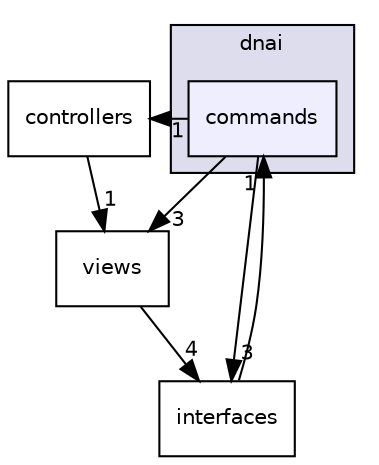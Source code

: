 digraph "Gui/app/include/dnai/commands" {
  compound=true
  node [ fontsize="10", fontname="Helvetica"];
  edge [ labelfontsize="10", labelfontname="Helvetica"];
  subgraph clusterdir_2412b997a73e0eba9ea0a70041d765c1 {
    graph [ bgcolor="#ddddee", pencolor="black", label="dnai" fontname="Helvetica", fontsize="10", URL="dir_2412b997a73e0eba9ea0a70041d765c1.html"]
  dir_f7a139ba82acdef08a2b2edd95c35e9a [shape=box, label="commands", style="filled", fillcolor="#eeeeff", pencolor="black", URL="dir_f7a139ba82acdef08a2b2edd95c35e9a.html"];
  }
  dir_f22f730c820323ae7cd577d31ed039e6 [shape=box label="controllers" URL="dir_f22f730c820323ae7cd577d31ed039e6.html"];
  dir_6ede093656b80714efff831912af079c [shape=box label="views" URL="dir_6ede093656b80714efff831912af079c.html"];
  dir_fab32e8ecd62f5bef2d81ed4b3015dad [shape=box label="interfaces" URL="dir_fab32e8ecd62f5bef2d81ed4b3015dad.html"];
  dir_f22f730c820323ae7cd577d31ed039e6->dir_6ede093656b80714efff831912af079c [headlabel="1", labeldistance=1.5 headhref="dir_000008_000018.html"];
  dir_6ede093656b80714efff831912af079c->dir_fab32e8ecd62f5bef2d81ed4b3015dad [headlabel="4", labeldistance=1.5 headhref="dir_000018_000014.html"];
  dir_fab32e8ecd62f5bef2d81ed4b3015dad->dir_f7a139ba82acdef08a2b2edd95c35e9a [headlabel="1", labeldistance=1.5 headhref="dir_000014_000007.html"];
  dir_f7a139ba82acdef08a2b2edd95c35e9a->dir_f22f730c820323ae7cd577d31ed039e6 [headlabel="1", labeldistance=1.5 headhref="dir_000007_000008.html"];
  dir_f7a139ba82acdef08a2b2edd95c35e9a->dir_6ede093656b80714efff831912af079c [headlabel="3", labeldistance=1.5 headhref="dir_000007_000018.html"];
  dir_f7a139ba82acdef08a2b2edd95c35e9a->dir_fab32e8ecd62f5bef2d81ed4b3015dad [headlabel="3", labeldistance=1.5 headhref="dir_000007_000014.html"];
}

